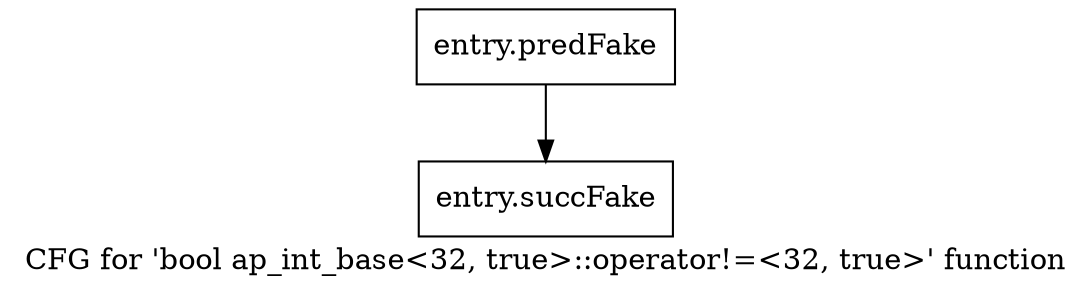 digraph "CFG for 'bool ap_int_base\<32, true\>::operator!=\<32, true\>' function" {
	label="CFG for 'bool ap_int_base\<32, true\>::operator!=\<32, true\>' function";

	Node0x5942700 [shape=record,filename="",linenumber="",label="{entry.predFake}"];
	Node0x5942700 -> Node0x5acafc0[ callList="" memoryops="" filename="/home/omerfaruk/tools/Xilinx/Vitis_HLS/2023.2/include/etc/ap_int_base.h" execusionnum="0"];
	Node0x5acafc0 [shape=record,filename="/home/omerfaruk/tools/Xilinx/Vitis_HLS/2023.2/include/etc/ap_int_base.h",linenumber="1019",label="{entry.succFake}"];
}
